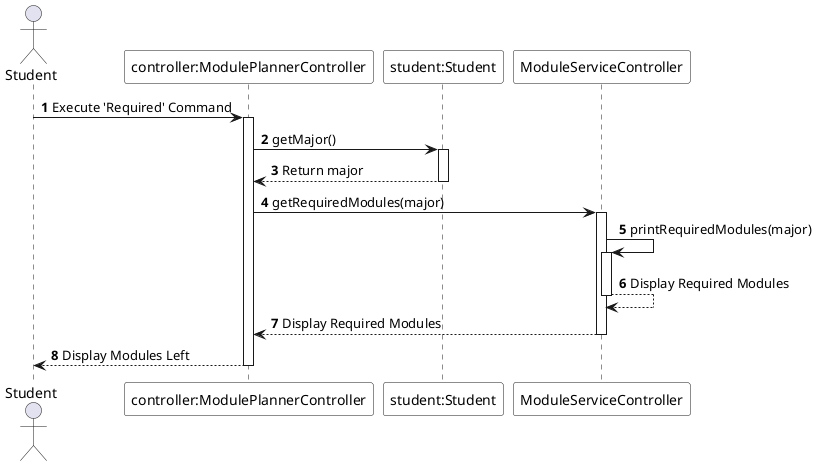 @startuml
'https://plantuml.com/sequence-diagram
'legend top left
'  <color blue> Blue activation </color> denote public method calls
'  <color red> Red activation</color> denote private method calls
'endlegend

autonumber
autoactivate on


actor Student

participant "controller:ModulePlannerController" as A #white
participant "student:Student" as S #white
participant "ModuleServiceController" as MSC #white


Student -> A: Execute 'Required' Command

A -> S: getMajor()
'activate S
S --> A: Return major
'deactivate S

A -> MSC: getRequiredModules(major)
'activate MSC
MSC -> MSC: printRequiredModules(major)
MSC --> MSC: Display Required Modules

MSC --> A: Display Required Modules
'deactivate MSC

Student <-- A: Display Modules Left
@enduml